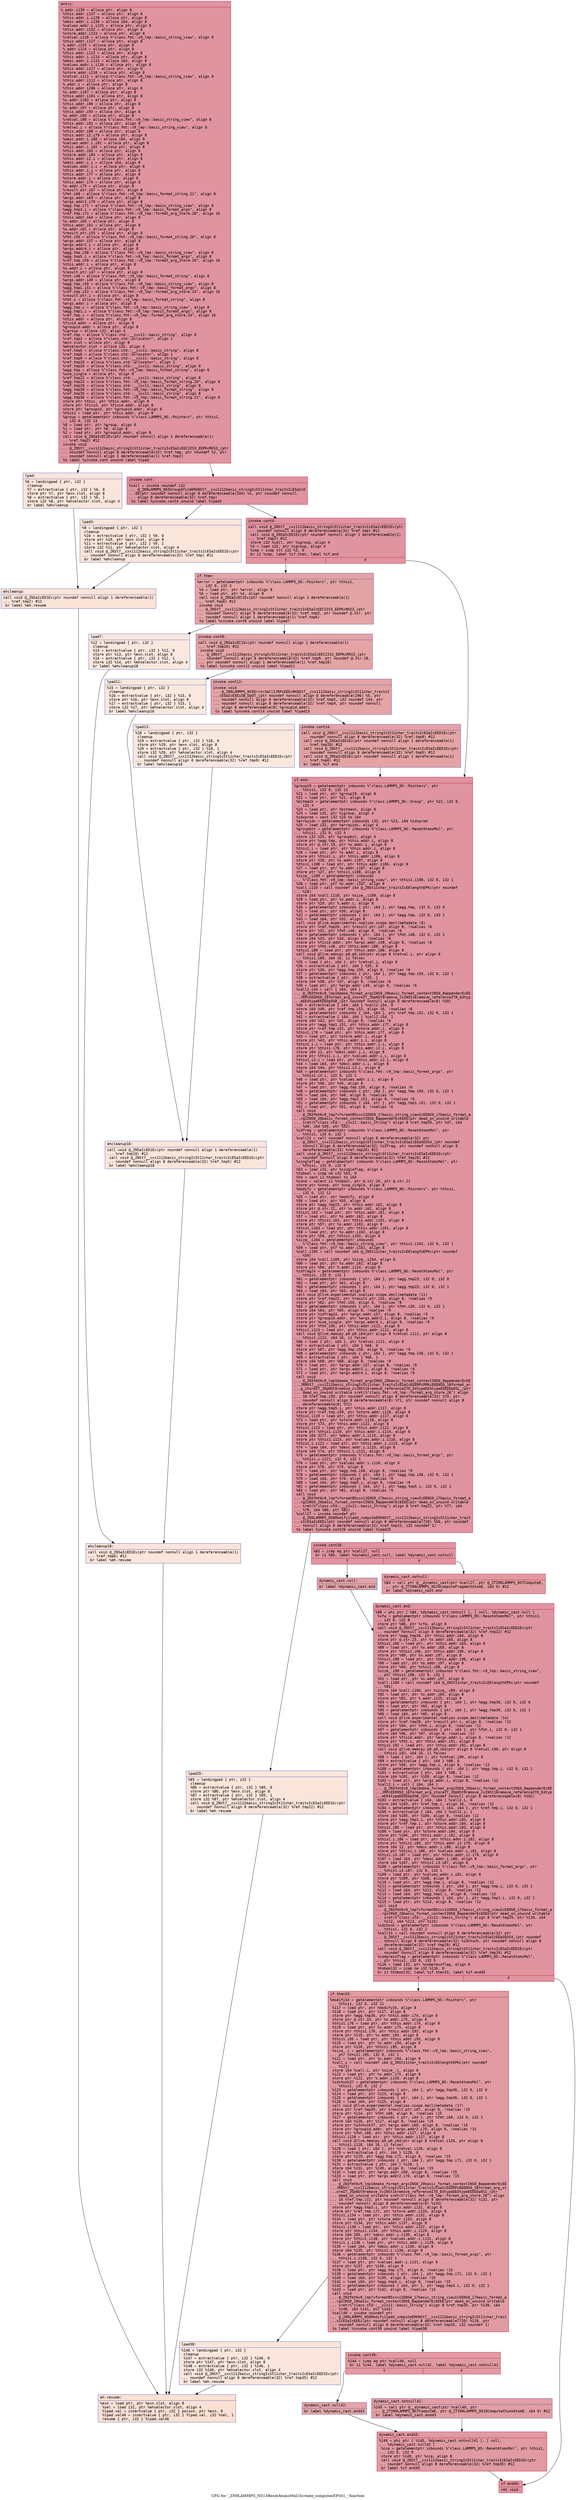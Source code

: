 digraph "CFG for '_ZN9LAMMPS_NS13ResetAtomsMol15create_computesEPcS1_' function" {
	label="CFG for '_ZN9LAMMPS_NS13ResetAtomsMol15create_computesEPcS1_' function";

	Node0x561f352e8d80 [shape=record,color="#b70d28ff", style=filled, fillcolor="#b70d2870" fontname="Courier",label="{entry:\l|  %.addr.i139 = alloca ptr, align 8\l  %this.addr.i137 = alloca ptr, align 8\l  %this.addr.i.i129 = alloca ptr, align 8\l  %desc.addr.i.i130 = alloca i64, align 8\l  %values.addr.i.i131 = alloca ptr, align 8\l  %this.addr.i132 = alloca ptr, align 8\l  %store.addr.i133 = alloca ptr, align 8\l  %retval.i126 = alloca %\"class.fmt::v9_lmp::basic_string_view\", align 8\l  %this.addr.i127 = alloca ptr, align 8\l  %.addr.i125 = alloca ptr, align 8\l  %.addr.i124 = alloca ptr, align 8\l  %this.addr.i122 = alloca ptr, align 8\l  %this.addr.i.i114 = alloca ptr, align 8\l  %desc.addr.i.i115 = alloca i64, align 8\l  %values.addr.i.i116 = alloca ptr, align 8\l  %this.addr.i117 = alloca ptr, align 8\l  %store.addr.i118 = alloca ptr, align 8\l  %retval.i111 = alloca %\"class.fmt::v9_lmp::basic_string_view\", align 8\l  %this.addr.i112 = alloca ptr, align 8\l  %.addr.i = alloca ptr, align 8\l  %this.addr.i106 = alloca ptr, align 8\l  %s.addr.i107 = alloca ptr, align 8\l  %this.addr.i101 = alloca ptr, align 8\l  %s.addr.i102 = alloca ptr, align 8\l  %this.addr.i96 = alloca ptr, align 8\l  %s.addr.i97 = alloca ptr, align 8\l  %this.addr.i93 = alloca ptr, align 8\l  %s.addr.i94 = alloca ptr, align 8\l  %retval.i90 = alloca %\"class.fmt::v9_lmp::basic_string_view\", align 8\l  %this.addr.i91 = alloca ptr, align 8\l  %retval.i = alloca %\"class.fmt::v9_lmp::basic_string_view\", align 8\l  %this.addr.i88 = alloca ptr, align 8\l  %this.addr.i2.i79 = alloca ptr, align 8\l  %desc.addr.i.i80 = alloca i64, align 8\l  %values.addr.i.i81 = alloca ptr, align 8\l  %this.addr.i.i82 = alloca ptr, align 8\l  %this.addr.i83 = alloca ptr, align 8\l  %store.addr.i84 = alloca ptr, align 8\l  %this.addr.i2.i = alloca ptr, align 8\l  %desc.addr.i.i = alloca i64, align 8\l  %values.addr.i.i = alloca ptr, align 8\l  %this.addr.i.i = alloca ptr, align 8\l  %this.addr.i77 = alloca ptr, align 8\l  %store.addr.i = alloca ptr, align 8\l  %this.addr.i74 = alloca ptr, align 8\l  %s.addr.i75 = alloca ptr, align 8\l  %result.ptr.i67 = alloca ptr, align 8\l  %fmt.i68 = alloca %\"class.fmt::v9_lmp::basic_format_string.21\", align 8\l  %args.addr.i69 = alloca ptr, align 8\l  %args.addr2.i70 = alloca ptr, align 8\l  %agg.tmp.i71 = alloca %\"class.fmt::v9_lmp::basic_string_view\", align 8\l  %agg.tmp3.i = alloca %\"class.fmt::v9_lmp::basic_format_args\", align 8\l  %ref.tmp.i72 = alloca %\"class.fmt::v9_lmp::format_arg_store.28\", align 16\l  %this.addr.i64 = alloca ptr, align 8\l  %s.addr.i65 = alloca ptr, align 8\l  %this.addr.i61 = alloca ptr, align 8\l  %s.addr.i62 = alloca ptr, align 8\l  %result.ptr.i55 = alloca ptr, align 8\l  %fmt.i56 = alloca %\"class.fmt::v9_lmp::basic_format_string.20\", align 8\l  %args.addr.i57 = alloca ptr, align 8\l  %args.addr2.i = alloca ptr, align 8\l  %args.addr4.i = alloca ptr, align 8\l  %agg.tmp.i58 = alloca %\"class.fmt::v9_lmp::basic_string_view\", align 8\l  %agg.tmp5.i = alloca %\"class.fmt::v9_lmp::basic_format_args\", align 8\l  %ref.tmp.i59 = alloca %\"class.fmt::v9_lmp::format_arg_store.26\", align 16\l  %this.addr.i = alloca ptr, align 8\l  %s.addr.i = alloca ptr, align 8\l  %result.ptr.i47 = alloca ptr, align 8\l  %fmt.i48 = alloca %\"class.fmt::v9_lmp::basic_format_string\", align 8\l  %args.addr.i49 = alloca ptr, align 8\l  %agg.tmp.i50 = alloca %\"class.fmt::v9_lmp::basic_string_view\", align 8\l  %agg.tmp1.i51 = alloca %\"class.fmt::v9_lmp::basic_format_args\", align 8\l  %ref.tmp.i52 = alloca %\"class.fmt::v9_lmp::format_arg_store.24\", align 16\l  %result.ptr.i = alloca ptr, align 8\l  %fmt.i = alloca %\"class.fmt::v9_lmp::basic_format_string\", align 8\l  %args.addr.i = alloca ptr, align 8\l  %agg.tmp.i = alloca %\"class.fmt::v9_lmp::basic_string_view\", align 8\l  %agg.tmp1.i = alloca %\"class.fmt::v9_lmp::basic_format_args\", align 8\l  %ref.tmp.i = alloca %\"class.fmt::v9_lmp::format_arg_store.24\", align 16\l  %this.addr = alloca ptr, align 8\l  %fixid.addr = alloca ptr, align 8\l  %groupid.addr = alloca ptr, align 8\l  %igroup = alloca i32, align 4\l  %ref.tmp = alloca %\"class.std::__cxx11::basic_string\", align 8\l  %ref.tmp2 = alloca %\"class.std::allocator\", align 1\l  %exn.slot = alloca ptr, align 8\l  %ehselector.slot = alloca i32, align 4\l  %ref.tmp5 = alloca %\"class.std::__cxx11::basic_string\", align 8\l  %ref.tmp6 = alloca %\"class.std::allocator\", align 1\l  %ref.tmp9 = alloca %\"class.std::__cxx11::basic_string\", align 8\l  %ref.tmp10 = alloca %\"class.std::allocator\", align 1\l  %ref.tmp20 = alloca %\"class.std::__cxx11::basic_string\", align 8\l  %agg.tmp = alloca %\"class.fmt::v9_lmp::basic_format_string\", align 8\l  %use_single = alloca ptr, align 8\l  %ref.tmp22 = alloca %\"class.std::__cxx11::basic_string\", align 8\l  %agg.tmp23 = alloca %\"class.fmt::v9_lmp::basic_format_string.20\", align 8\l  %ref.tmp29 = alloca %\"class.std::__cxx11::basic_string\", align 8\l  %agg.tmp30 = alloca %\"class.fmt::v9_lmp::basic_format_string\", align 8\l  %ref.tmp35 = alloca %\"class.std::__cxx11::basic_string\", align 8\l  %agg.tmp36 = alloca %\"class.fmt::v9_lmp::basic_format_string.21\", align 8\l  store ptr %this, ptr %this.addr, align 8\l  store ptr %fixid, ptr %fixid.addr, align 8\l  store ptr %groupid, ptr %groupid.addr, align 8\l  %this1 = load ptr, ptr %this.addr, align 8\l  %group = getelementptr inbounds %\"class.LAMMPS_NS::Pointers\", ptr %this1,\l... i32 0, i32 13\l  %0 = load ptr, ptr %group, align 8\l  %1 = load ptr, ptr %0, align 8\l  %2 = load ptr, ptr %groupid.addr, align 8\l  call void @_ZNSaIcEC1Ev(ptr noundef nonnull align 1 dereferenceable(1)\l... %ref.tmp2) #12\l  invoke void\l... @_ZNSt7__cxx1112basic_stringIcSt11char_traitsIcESaIcEEC2IS3_EEPKcRKS3_(ptr\l... noundef nonnull align 8 dereferenceable(32) %ref.tmp, ptr noundef %2, ptr\l... noundef nonnull align 1 dereferenceable(1) %ref.tmp2)\l          to label %invoke.cont unwind label %lpad\l}"];
	Node0x561f352e8d80 -> Node0x561f352ee4f0[tooltip="entry -> invoke.cont\nProbability 100.00%" ];
	Node0x561f352e8d80 -> Node0x561f352ee570[tooltip="entry -> lpad\nProbability 0.00%" ];
	Node0x561f352ee4f0 [shape=record,color="#b70d28ff", style=filled, fillcolor="#b70d2870" fontname="Courier",label="{invoke.cont:\l|  %call = invoke noundef i32\l... @_ZN9LAMMPS_NS5Group4findERKNSt7__cxx1112basic_stringIcSt11char_traitsIcESaIcE\l...EE(ptr noundef nonnull align 8 dereferenceable(244) %1, ptr noundef nonnull\l... align 8 dereferenceable(32) %ref.tmp)\l          to label %invoke.cont4 unwind label %lpad3\l}"];
	Node0x561f352ee4f0 -> Node0x561f352ee4a0[tooltip="invoke.cont -> invoke.cont4\nProbability 100.00%" ];
	Node0x561f352ee4f0 -> Node0x561f352ee7a0[tooltip="invoke.cont -> lpad3\nProbability 0.00%" ];
	Node0x561f352ee4a0 [shape=record,color="#b70d28ff", style=filled, fillcolor="#b70d2870" fontname="Courier",label="{invoke.cont4:\l|  call void @_ZNSt7__cxx1112basic_stringIcSt11char_traitsIcESaIcEED1Ev(ptr\l... noundef nonnull align 8 dereferenceable(32) %ref.tmp) #12\l  call void @_ZNSaIcED1Ev(ptr noundef nonnull align 1 dereferenceable(1)\l... %ref.tmp2) #12\l  store i32 %call, ptr %igroup, align 4\l  %3 = load i32, ptr %igroup, align 4\l  %cmp = icmp slt i32 %3, 0\l  br i1 %cmp, label %if.then, label %if.end\l|{<s0>T|<s1>F}}"];
	Node0x561f352ee4a0:s0 -> Node0x561f352eee10[tooltip="invoke.cont4 -> if.then\nProbability 37.50%" ];
	Node0x561f352ee4a0:s1 -> Node0x561f352eee80[tooltip="invoke.cont4 -> if.end\nProbability 62.50%" ];
	Node0x561f352eee10 [shape=record,color="#3d50c3ff", style=filled, fillcolor="#c32e3170" fontname="Courier",label="{if.then:\l|  %error = getelementptr inbounds %\"class.LAMMPS_NS::Pointers\", ptr %this1,\l... i32 0, i32 3\l  %4 = load ptr, ptr %error, align 8\l  %5 = load ptr, ptr %4, align 8\l  call void @_ZNSaIcEC1Ev(ptr noundef nonnull align 1 dereferenceable(1)\l... %ref.tmp6) #12\l  invoke void\l... @_ZNSt7__cxx1112basic_stringIcSt11char_traitsIcESaIcEEC2IS3_EEPKcRKS3_(ptr\l... noundef nonnull align 8 dereferenceable(32) %ref.tmp5, ptr noundef @.str, ptr\l... noundef nonnull align 1 dereferenceable(1) %ref.tmp6)\l          to label %invoke.cont8 unwind label %lpad7\l}"];
	Node0x561f352eee10 -> Node0x561f352ef300[tooltip="if.then -> invoke.cont8\nProbability 100.00%" ];
	Node0x561f352eee10 -> Node0x561f352ef350[tooltip="if.then -> lpad7\nProbability 0.00%" ];
	Node0x561f352ef300 [shape=record,color="#3d50c3ff", style=filled, fillcolor="#c32e3170" fontname="Courier",label="{invoke.cont8:\l|  call void @_ZNSaIcEC1Ev(ptr noundef nonnull align 1 dereferenceable(1)\l... %ref.tmp10) #12\l  invoke void\l... @_ZNSt7__cxx1112basic_stringIcSt11char_traitsIcESaIcEEC2IS3_EEPKcRKS3_(ptr\l... noundef nonnull align 8 dereferenceable(32) %ref.tmp9, ptr noundef @.str.18,\l... ptr noundef nonnull align 1 dereferenceable(1) %ref.tmp10)\l          to label %invoke.cont12 unwind label %lpad11\l}"];
	Node0x561f352ef300 -> Node0x561f352ef6d0[tooltip="invoke.cont8 -> invoke.cont12\nProbability 100.00%" ];
	Node0x561f352ef300 -> Node0x561f352ef720[tooltip="invoke.cont8 -> lpad11\nProbability 0.00%" ];
	Node0x561f352ef6d0 [shape=record,color="#3d50c3ff", style=filled, fillcolor="#c32e3170" fontname="Courier",label="{invoke.cont12:\l|  invoke void\l... @_ZN9LAMMPS_NS5Error3allIJRPcEEEvRKNSt7__cxx1112basic_stringIcSt11char_traitsI\l...cESaIcEEEiSB_DpOT_(ptr noundef nonnull align 8 dereferenceable(196) %5, ptr\l... noundef nonnull align 8 dereferenceable(32) %ref.tmp5, i32 noundef 144, ptr\l... noundef nonnull align 8 dereferenceable(32) %ref.tmp9, ptr noundef nonnull\l... align 8 dereferenceable(8) %groupid.addr)\l          to label %invoke.cont14 unwind label %lpad13\l}"];
	Node0x561f352ef6d0 -> Node0x561f352ef680[tooltip="invoke.cont12 -> invoke.cont14\nProbability 100.00%" ];
	Node0x561f352ef6d0 -> Node0x561f352ef9e0[tooltip="invoke.cont12 -> lpad13\nProbability 0.00%" ];
	Node0x561f352ef680 [shape=record,color="#3d50c3ff", style=filled, fillcolor="#c32e3170" fontname="Courier",label="{invoke.cont14:\l|  call void @_ZNSt7__cxx1112basic_stringIcSt11char_traitsIcESaIcEED1Ev(ptr\l... noundef nonnull align 8 dereferenceable(32) %ref.tmp9) #12\l  call void @_ZNSaIcED1Ev(ptr noundef nonnull align 1 dereferenceable(1)\l... %ref.tmp10) #12\l  call void @_ZNSt7__cxx1112basic_stringIcSt11char_traitsIcESaIcEED1Ev(ptr\l... noundef nonnull align 8 dereferenceable(32) %ref.tmp5) #12\l  call void @_ZNSaIcED1Ev(ptr noundef nonnull align 1 dereferenceable(1)\l... %ref.tmp6) #12\l  br label %if.end\l}"];
	Node0x561f352ef680 -> Node0x561f352eee80[tooltip="invoke.cont14 -> if.end\nProbability 100.00%" ];
	Node0x561f352ee570 [shape=record,color="#3d50c3ff", style=filled, fillcolor="#f4c5ad70" fontname="Courier",label="{lpad:\l|  %6 = landingpad \{ ptr, i32 \}\l          cleanup\l  %7 = extractvalue \{ ptr, i32 \} %6, 0\l  store ptr %7, ptr %exn.slot, align 8\l  %8 = extractvalue \{ ptr, i32 \} %6, 1\l  store i32 %8, ptr %ehselector.slot, align 4\l  br label %ehcleanup\l}"];
	Node0x561f352ee570 -> Node0x561f352f0310[tooltip="lpad -> ehcleanup\nProbability 100.00%" ];
	Node0x561f352ee7a0 [shape=record,color="#3d50c3ff", style=filled, fillcolor="#f4c5ad70" fontname="Courier",label="{lpad3:\l|  %9 = landingpad \{ ptr, i32 \}\l          cleanup\l  %10 = extractvalue \{ ptr, i32 \} %9, 0\l  store ptr %10, ptr %exn.slot, align 8\l  %11 = extractvalue \{ ptr, i32 \} %9, 1\l  store i32 %11, ptr %ehselector.slot, align 4\l  call void @_ZNSt7__cxx1112basic_stringIcSt11char_traitsIcESaIcEED1Ev(ptr\l... noundef nonnull align 8 dereferenceable(32) %ref.tmp) #12\l  br label %ehcleanup\l}"];
	Node0x561f352ee7a0 -> Node0x561f352f0310[tooltip="lpad3 -> ehcleanup\nProbability 100.00%" ];
	Node0x561f352f0310 [shape=record,color="#3d50c3ff", style=filled, fillcolor="#f6bfa670" fontname="Courier",label="{ehcleanup:\l|  call void @_ZNSaIcED1Ev(ptr noundef nonnull align 1 dereferenceable(1)\l... %ref.tmp2) #12\l  br label %eh.resume\l}"];
	Node0x561f352f0310 -> Node0x561f352f0850[tooltip="ehcleanup -> eh.resume\nProbability 100.00%" ];
	Node0x561f352ef350 [shape=record,color="#3d50c3ff", style=filled, fillcolor="#f2cab570" fontname="Courier",label="{lpad7:\l|  %12 = landingpad \{ ptr, i32 \}\l          cleanup\l  %13 = extractvalue \{ ptr, i32 \} %12, 0\l  store ptr %13, ptr %exn.slot, align 8\l  %14 = extractvalue \{ ptr, i32 \} %12, 1\l  store i32 %14, ptr %ehselector.slot, align 4\l  br label %ehcleanup18\l}"];
	Node0x561f352ef350 -> Node0x561f352f0ba0[tooltip="lpad7 -> ehcleanup18\nProbability 100.00%" ];
	Node0x561f352ef720 [shape=record,color="#3d50c3ff", style=filled, fillcolor="#f2cab570" fontname="Courier",label="{lpad11:\l|  %15 = landingpad \{ ptr, i32 \}\l          cleanup\l  %16 = extractvalue \{ ptr, i32 \} %15, 0\l  store ptr %16, ptr %exn.slot, align 8\l  %17 = extractvalue \{ ptr, i32 \} %15, 1\l  store i32 %17, ptr %ehselector.slot, align 4\l  br label %ehcleanup16\l}"];
	Node0x561f352ef720 -> Node0x561f352f0f70[tooltip="lpad11 -> ehcleanup16\nProbability 100.00%" ];
	Node0x561f352ef9e0 [shape=record,color="#3d50c3ff", style=filled, fillcolor="#f2cab570" fontname="Courier",label="{lpad13:\l|  %18 = landingpad \{ ptr, i32 \}\l          cleanup\l  %19 = extractvalue \{ ptr, i32 \} %18, 0\l  store ptr %19, ptr %exn.slot, align 8\l  %20 = extractvalue \{ ptr, i32 \} %18, 1\l  store i32 %20, ptr %ehselector.slot, align 4\l  call void @_ZNSt7__cxx1112basic_stringIcSt11char_traitsIcESaIcEED1Ev(ptr\l... noundef nonnull align 8 dereferenceable(32) %ref.tmp9) #12\l  br label %ehcleanup16\l}"];
	Node0x561f352ef9e0 -> Node0x561f352f0f70[tooltip="lpad13 -> ehcleanup16\nProbability 100.00%" ];
	Node0x561f352f0f70 [shape=record,color="#3d50c3ff", style=filled, fillcolor="#f4c5ad70" fontname="Courier",label="{ehcleanup16:\l|  call void @_ZNSaIcED1Ev(ptr noundef nonnull align 1 dereferenceable(1)\l... %ref.tmp10) #12\l  call void @_ZNSt7__cxx1112basic_stringIcSt11char_traitsIcESaIcEED1Ev(ptr\l... noundef nonnull align 8 dereferenceable(32) %ref.tmp5) #12\l  br label %ehcleanup18\l}"];
	Node0x561f352f0f70 -> Node0x561f352f0ba0[tooltip="ehcleanup16 -> ehcleanup18\nProbability 100.00%" ];
	Node0x561f352f0ba0 [shape=record,color="#3d50c3ff", style=filled, fillcolor="#f5c1a970" fontname="Courier",label="{ehcleanup18:\l|  call void @_ZNSaIcED1Ev(ptr noundef nonnull align 1 dereferenceable(1)\l... %ref.tmp6) #12\l  br label %eh.resume\l}"];
	Node0x561f352f0ba0 -> Node0x561f352f0850[tooltip="ehcleanup18 -> eh.resume\nProbability 100.00%" ];
	Node0x561f352eee80 [shape=record,color="#b70d28ff", style=filled, fillcolor="#b70d2870" fontname="Courier",label="{if.end:\l|  %group19 = getelementptr inbounds %\"class.LAMMPS_NS::Pointers\", ptr\l... %this1, i32 0, i32 13\l  %21 = load ptr, ptr %group19, align 8\l  %22 = load ptr, ptr %21, align 8\l  %bitmask = getelementptr inbounds %\"class.LAMMPS_NS::Group\", ptr %22, i32 0,\l... i32 4\l  %23 = load ptr, ptr %bitmask, align 8\l  %24 = load i32, ptr %igroup, align 4\l  %idxprom = sext i32 %24 to i64\l  %arrayidx = getelementptr inbounds i32, ptr %23, i64 %idxprom\l  %25 = load i32, ptr %arrayidx, align 4\l  %groupbit = getelementptr inbounds %\"class.LAMMPS_NS::ResetAtomsMol\", ptr\l... %this1, i32 0, i32 4\l  store i32 %25, ptr %groupbit, align 4\l  store ptr %agg.tmp, ptr %this.addr.i, align 8\l  store ptr @.str.19, ptr %s.addr.i, align 8\l  %this1.i = load ptr, ptr %this.addr.i, align 8\l  %26 = load ptr, ptr %s.addr.i, align 8\l  store ptr %this1.i, ptr %this.addr.i106, align 8\l  store ptr %26, ptr %s.addr.i107, align 8\l  %this1.i108 = load ptr, ptr %this.addr.i106, align 8\l  %27 = load ptr, ptr %s.addr.i107, align 8\l  store ptr %27, ptr %this1.i108, align 8\l  %size_.i109 = getelementptr inbounds\l... %\"class.fmt::v9_lmp::basic_string_view\", ptr %this1.i108, i32 0, i32 1\l  %28 = load ptr, ptr %s.addr.i107, align 8\l  %call.i110 = call noundef i64 @_ZNSt11char_traitsIcE6lengthEPKc(ptr noundef\l... %28)\l  store i64 %call.i110, ptr %size_.i109, align 8\l  %29 = load ptr, ptr %s.addr.i, align 8\l  store ptr %29, ptr %.addr.i, align 8\l  %30 = getelementptr inbounds \{ ptr, i64 \}, ptr %agg.tmp, i32 0, i32 0\l  %31 = load ptr, ptr %30, align 8\l  %32 = getelementptr inbounds \{ ptr, i64 \}, ptr %agg.tmp, i32 0, i32 1\l  %33 = load i64, ptr %32, align 8\l  call void @llvm.experimental.noalias.scope.decl(metadata !8)\l  store ptr %ref.tmp20, ptr %result.ptr.i47, align 8, !noalias !6\l  store ptr %31, ptr %fmt.i48, align 8, !noalias !6\l  %34 = getelementptr inbounds \{ ptr, i64 \}, ptr %fmt.i48, i32 0, i32 1\l  store i64 %33, ptr %34, align 8, !noalias !6\l  store ptr %fixid.addr, ptr %args.addr.i49, align 8, !noalias !6\l  store ptr %fmt.i48, ptr %this.addr.i88, align 8\l  %this1.i89 = load ptr, ptr %this.addr.i88, align 8\l  call void @llvm.memcpy.p0.p0.i64(ptr align 8 %retval.i, ptr align 8\l... %this1.i89, i64 16, i1 false)\l  %35 = load \{ ptr, i64 \}, ptr %retval.i, align 8\l  %36 = extractvalue \{ ptr, i64 \} %35, 0\l  store ptr %36, ptr %agg.tmp.i50, align 8, !noalias !6\l  %37 = getelementptr inbounds \{ ptr, i64 \}, ptr %agg.tmp.i50, i32 0, i32 1\l  %38 = extractvalue \{ ptr, i64 \} %35, 1\l  store i64 %38, ptr %37, align 8, !noalias !6\l  %39 = load ptr, ptr %args.addr.i49, align 8, !noalias !6\l  %call2.i54 = call \{ i64, i64 \}\l... @_ZN3fmt6v9_lmp16make_format_argsINS0_20basic_format_contextINS0_8appenderEcEE\l...JRPcEEENS0_16format_arg_storeIT_JDpNSt9remove_cvINSt16remove_referenceIT0_E4typ\l...eEE4typeEEEEDpOSB_(ptr noundef nonnull align 8 dereferenceable(8) %39)\l  %40 = extractvalue \{ i64, i64 \} %call2.i54, 0\l  store i64 %40, ptr %ref.tmp.i52, align 16, !noalias !6\l  %41 = getelementptr inbounds \{ i64, i64 \}, ptr %ref.tmp.i52, i32 0, i32 1\l  %42 = extractvalue \{ i64, i64 \} %call2.i54, 1\l  store i64 %42, ptr %41, align 8, !noalias !6\l  store ptr %agg.tmp1.i51, ptr %this.addr.i77, align 8\l  store ptr %ref.tmp.i52, ptr %store.addr.i, align 8\l  %this1.i78 = load ptr, ptr %this.addr.i77, align 8\l  %43 = load ptr, ptr %store.addr.i, align 8\l  store ptr %43, ptr %this.addr.i.i, align 8\l  %this1.i.i = load ptr, ptr %this.addr.i.i, align 8\l  store ptr %this1.i78, ptr %this.addr.i2.i, align 8\l  store i64 12, ptr %desc.addr.i.i, align 8\l  store ptr %this1.i.i, ptr %values.addr.i.i, align 8\l  %this1.i3.i = load ptr, ptr %this.addr.i2.i, align 8\l  %44 = load i64, ptr %desc.addr.i.i, align 8\l  store i64 %44, ptr %this1.i3.i, align 8\l  %45 = getelementptr inbounds %\"class.fmt::v9_lmp::basic_format_args\", ptr\l... %this1.i3.i, i32 0, i32 1\l  %46 = load ptr, ptr %values.addr.i.i, align 8\l  store ptr %46, ptr %45, align 8\l  %47 = load ptr, ptr %agg.tmp.i50, align 8, !noalias !6\l  %48 = getelementptr inbounds \{ ptr, i64 \}, ptr %agg.tmp.i50, i32 0, i32 1\l  %49 = load i64, ptr %48, align 8, !noalias !6\l  %50 = load i64, ptr %agg.tmp1.i51, align 8, !noalias !6\l  %51 = getelementptr inbounds \{ i64, ptr \}, ptr %agg.tmp1.i51, i32 0, i32 1\l  %52 = load ptr, ptr %51, align 8, !noalias !6\l  call void\l... @_ZN3fmt6v9_lmp7vformatB5cxx11ENS0_17basic_string_viewIcEENS0_17basic_format_a\l...rgsINS0_20basic_format_contextINS0_8appenderEcEEEE(ptr dead_on_unwind writable\l... sret(%\"class.std::__cxx11::basic_string\") align 8 %ref.tmp20, ptr %47, i64\l... %49, i64 %50, ptr %52)\l  %idfrag = getelementptr inbounds %\"class.LAMMPS_NS::ResetAtomsMol\", ptr\l... %this1, i32 0, i32 1\l  %call21 = call noundef nonnull align 8 dereferenceable(32) ptr\l... @_ZNSt7__cxx1112basic_stringIcSt11char_traitsIcESaIcEEaSEOS4_(ptr noundef\l... nonnull align 8 dereferenceable(32) %idfrag, ptr noundef nonnull align 8\l... dereferenceable(32) %ref.tmp20) #12\l  call void @_ZNSt7__cxx1112basic_stringIcSt11char_traitsIcESaIcEED1Ev(ptr\l... noundef nonnull align 8 dereferenceable(32) %ref.tmp20) #12\l  %singleflag = getelementptr inbounds %\"class.LAMMPS_NS::ResetAtomsMol\", ptr\l... %this1, i32 0, i32 6\l  %53 = load i32, ptr %singleflag, align 4\l  %tobool = icmp ne i32 %53, 0\l  %54 = zext i1 %tobool to i64\l  %cond = select i1 %tobool, ptr @.str.20, ptr @.str.21\l  store ptr %cond, ptr %use_single, align 8\l  %modify = getelementptr inbounds %\"class.LAMMPS_NS::Pointers\", ptr %this1,\l... i32 0, i32 12\l  %55 = load ptr, ptr %modify, align 8\l  %56 = load ptr, ptr %55, align 8\l  store ptr %agg.tmp23, ptr %this.addr.i61, align 8\l  store ptr @.str.22, ptr %s.addr.i62, align 8\l  %this1.i63 = load ptr, ptr %this.addr.i61, align 8\l  %57 = load ptr, ptr %s.addr.i62, align 8\l  store ptr %this1.i63, ptr %this.addr.i101, align 8\l  store ptr %57, ptr %s.addr.i102, align 8\l  %this1.i103 = load ptr, ptr %this.addr.i101, align 8\l  %58 = load ptr, ptr %s.addr.i102, align 8\l  store ptr %58, ptr %this1.i103, align 8\l  %size_.i104 = getelementptr inbounds\l... %\"class.fmt::v9_lmp::basic_string_view\", ptr %this1.i103, i32 0, i32 1\l  %59 = load ptr, ptr %s.addr.i102, align 8\l  %call.i105 = call noundef i64 @_ZNSt11char_traitsIcE6lengthEPKc(ptr noundef\l... %59)\l  store i64 %call.i105, ptr %size_.i104, align 8\l  %60 = load ptr, ptr %s.addr.i62, align 8\l  store ptr %60, ptr %.addr.i124, align 8\l  %idfrag24 = getelementptr inbounds %\"class.LAMMPS_NS::ResetAtomsMol\", ptr\l... %this1, i32 0, i32 1\l  %61 = getelementptr inbounds \{ ptr, i64 \}, ptr %agg.tmp23, i32 0, i32 0\l  %62 = load ptr, ptr %61, align 8\l  %63 = getelementptr inbounds \{ ptr, i64 \}, ptr %agg.tmp23, i32 0, i32 1\l  %64 = load i64, ptr %63, align 8\l  call void @llvm.experimental.noalias.scope.decl(metadata !11)\l  store ptr %ref.tmp22, ptr %result.ptr.i55, align 8, !noalias !9\l  store ptr %62, ptr %fmt.i56, align 8, !noalias !9\l  %65 = getelementptr inbounds \{ ptr, i64 \}, ptr %fmt.i56, i32 0, i32 1\l  store i64 %64, ptr %65, align 8, !noalias !9\l  store ptr %idfrag24, ptr %args.addr.i57, align 8, !noalias !9\l  store ptr %groupid.addr, ptr %args.addr2.i, align 8, !noalias !9\l  store ptr %use_single, ptr %args.addr4.i, align 8, !noalias !9\l  store ptr %fmt.i56, ptr %this.addr.i112, align 8\l  %this1.i113 = load ptr, ptr %this.addr.i112, align 8\l  call void @llvm.memcpy.p0.p0.i64(ptr align 8 %retval.i111, ptr align 8\l... %this1.i113, i64 16, i1 false)\l  %66 = load \{ ptr, i64 \}, ptr %retval.i111, align 8\l  %67 = extractvalue \{ ptr, i64 \} %66, 0\l  store ptr %67, ptr %agg.tmp.i58, align 8, !noalias !9\l  %68 = getelementptr inbounds \{ ptr, i64 \}, ptr %agg.tmp.i58, i32 0, i32 1\l  %69 = extractvalue \{ ptr, i64 \} %66, 1\l  store i64 %69, ptr %68, align 8, !noalias !9\l  %70 = load ptr, ptr %args.addr.i57, align 8, !noalias !9\l  %71 = load ptr, ptr %args.addr2.i, align 8, !noalias !9\l  %72 = load ptr, ptr %args.addr4.i, align 8, !noalias !9\l  call void\l... @_ZN3fmt6v9_lmp16make_format_argsINS0_20basic_format_contextINS0_8appenderEcEE\l...JRNSt7__cxx1112basic_stringIcSt11char_traitsIcESaIcEEERPcRPKcEEENS0_16format_ar\l...g_storeIT_JDpNSt9remove_cvINSt16remove_referenceIT0_E4typeEE4typeEEEEDpOSL_(ptr\l... dead_on_unwind writable sret(%\"class.fmt::v9_lmp::format_arg_store.26\") align\l... 16 %ref.tmp.i59, ptr noundef nonnull align 8 dereferenceable(32) %70, ptr\l... noundef nonnull align 8 dereferenceable(8) %71, ptr noundef nonnull align 8\l... dereferenceable(8) %72)\l  store ptr %agg.tmp5.i, ptr %this.addr.i117, align 8\l  store ptr %ref.tmp.i59, ptr %store.addr.i118, align 8\l  %this1.i119 = load ptr, ptr %this.addr.i117, align 8\l  %73 = load ptr, ptr %store.addr.i118, align 8\l  store ptr %73, ptr %this.addr.i122, align 8\l  %this1.i123 = load ptr, ptr %this.addr.i122, align 8\l  store ptr %this1.i119, ptr %this.addr.i.i114, align 8\l  store i64 3277, ptr %desc.addr.i.i115, align 8\l  store ptr %this1.i123, ptr %values.addr.i.i116, align 8\l  %this1.i.i121 = load ptr, ptr %this.addr.i.i114, align 8\l  %74 = load i64, ptr %desc.addr.i.i115, align 8\l  store i64 %74, ptr %this1.i.i121, align 8\l  %75 = getelementptr inbounds %\"class.fmt::v9_lmp::basic_format_args\", ptr\l... %this1.i.i121, i32 0, i32 1\l  %76 = load ptr, ptr %values.addr.i.i116, align 8\l  store ptr %76, ptr %75, align 8\l  %77 = load ptr, ptr %agg.tmp.i58, align 8, !noalias !9\l  %78 = getelementptr inbounds \{ ptr, i64 \}, ptr %agg.tmp.i58, i32 0, i32 1\l  %79 = load i64, ptr %78, align 8, !noalias !9\l  %80 = load i64, ptr %agg.tmp5.i, align 8, !noalias !9\l  %81 = getelementptr inbounds \{ i64, ptr \}, ptr %agg.tmp5.i, i32 0, i32 1\l  %82 = load ptr, ptr %81, align 8, !noalias !9\l  call void\l... @_ZN3fmt6v9_lmp7vformatB5cxx11ENS0_17basic_string_viewIcEENS0_17basic_format_a\l...rgsINS0_20basic_format_contextINS0_8appenderEcEEEE(ptr dead_on_unwind writable\l... sret(%\"class.std::__cxx11::basic_string\") align 8 %ref.tmp22, ptr %77, i64\l... %79, i64 %80, ptr %82)\l  %call27 = invoke noundef ptr\l... @_ZN9LAMMPS_NS6Modify11add_computeERKNSt7__cxx1112basic_stringIcSt11char_trait\l...sIcESaIcEEEi(ptr noundef nonnull align 8 dereferenceable(720) %56, ptr noundef\l... nonnull align 8 dereferenceable(32) %ref.tmp22, i32 noundef 1)\l          to label %invoke.cont26 unwind label %lpad25\l}"];
	Node0x561f352eee80 -> Node0x561f352fa060[tooltip="if.end -> invoke.cont26\nProbability 100.00%" ];
	Node0x561f352eee80 -> Node0x561f352fa110[tooltip="if.end -> lpad25\nProbability 0.00%" ];
	Node0x561f352fa060 [shape=record,color="#b70d28ff", style=filled, fillcolor="#b70d2870" fontname="Courier",label="{invoke.cont26:\l|  %83 = icmp eq ptr %call27, null\l  br i1 %83, label %dynamic_cast.null, label %dynamic_cast.notnull\l|{<s0>T|<s1>F}}"];
	Node0x561f352fa060:s0 -> Node0x561f352fa4a0[tooltip="invoke.cont26 -> dynamic_cast.null\nProbability 37.50%" ];
	Node0x561f352fa060:s1 -> Node0x561f352fa520[tooltip="invoke.cont26 -> dynamic_cast.notnull\nProbability 62.50%" ];
	Node0x561f352fa520 [shape=record,color="#b70d28ff", style=filled, fillcolor="#bb1b2c70" fontname="Courier",label="{dynamic_cast.notnull:\l|  %84 = call ptr @__dynamic_cast(ptr %call27, ptr @_ZTIN9LAMMPS_NS7ComputeE,\l... ptr @_ZTIN9LAMMPS_NS19ComputeFragmentAtomE, i64 0) #12\l  br label %dynamic_cast.end\l}"];
	Node0x561f352fa520 -> Node0x561f352fa940[tooltip="dynamic_cast.notnull -> dynamic_cast.end\nProbability 100.00%" ];
	Node0x561f352fa110 [shape=record,color="#3d50c3ff", style=filled, fillcolor="#f4c5ad70" fontname="Courier",label="{lpad25:\l|  %85 = landingpad \{ ptr, i32 \}\l          cleanup\l  %86 = extractvalue \{ ptr, i32 \} %85, 0\l  store ptr %86, ptr %exn.slot, align 8\l  %87 = extractvalue \{ ptr, i32 \} %85, 1\l  store i32 %87, ptr %ehselector.slot, align 4\l  call void @_ZNSt7__cxx1112basic_stringIcSt11char_traitsIcESaIcEED1Ev(ptr\l... noundef nonnull align 8 dereferenceable(32) %ref.tmp22) #12\l  br label %eh.resume\l}"];
	Node0x561f352fa110 -> Node0x561f352f0850[tooltip="lpad25 -> eh.resume\nProbability 100.00%" ];
	Node0x561f352fa4a0 [shape=record,color="#3d50c3ff", style=filled, fillcolor="#c32e3170" fontname="Courier",label="{dynamic_cast.null:\l|  br label %dynamic_cast.end\l}"];
	Node0x561f352fa4a0 -> Node0x561f352fa940[tooltip="dynamic_cast.null -> dynamic_cast.end\nProbability 100.00%" ];
	Node0x561f352fa940 [shape=record,color="#b70d28ff", style=filled, fillcolor="#b70d2870" fontname="Courier",label="{dynamic_cast.end:\l|  %88 = phi ptr [ %84, %dynamic_cast.notnull ], [ null, %dynamic_cast.null ]\l  %cfa = getelementptr inbounds %\"class.LAMMPS_NS::ResetAtomsMol\", ptr %this1,\l... i32 0, i32 8\l  store ptr %88, ptr %cfa, align 8\l  call void @_ZNSt7__cxx1112basic_stringIcSt11char_traitsIcESaIcEED1Ev(ptr\l... noundef nonnull align 8 dereferenceable(32) %ref.tmp22) #12\l  store ptr %agg.tmp30, ptr %this.addr.i64, align 8\l  store ptr @.str.23, ptr %s.addr.i65, align 8\l  %this1.i66 = load ptr, ptr %this.addr.i64, align 8\l  %89 = load ptr, ptr %s.addr.i65, align 8\l  store ptr %this1.i66, ptr %this.addr.i96, align 8\l  store ptr %89, ptr %s.addr.i97, align 8\l  %this1.i98 = load ptr, ptr %this.addr.i96, align 8\l  %90 = load ptr, ptr %s.addr.i97, align 8\l  store ptr %90, ptr %this1.i98, align 8\l  %size_.i99 = getelementptr inbounds %\"class.fmt::v9_lmp::basic_string_view\",\l... ptr %this1.i98, i32 0, i32 1\l  %91 = load ptr, ptr %s.addr.i97, align 8\l  %call.i100 = call noundef i64 @_ZNSt11char_traitsIcE6lengthEPKc(ptr noundef\l... %91)\l  store i64 %call.i100, ptr %size_.i99, align 8\l  %92 = load ptr, ptr %s.addr.i65, align 8\l  store ptr %92, ptr %.addr.i125, align 8\l  %93 = getelementptr inbounds \{ ptr, i64 \}, ptr %agg.tmp30, i32 0, i32 0\l  %94 = load ptr, ptr %93, align 8\l  %95 = getelementptr inbounds \{ ptr, i64 \}, ptr %agg.tmp30, i32 0, i32 1\l  %96 = load i64, ptr %95, align 8\l  call void @llvm.experimental.noalias.scope.decl(metadata !14)\l  store ptr %ref.tmp29, ptr %result.ptr.i, align 8, !noalias !12\l  store ptr %94, ptr %fmt.i, align 8, !noalias !12\l  %97 = getelementptr inbounds \{ ptr, i64 \}, ptr %fmt.i, i32 0, i32 1\l  store i64 %96, ptr %97, align 8, !noalias !12\l  store ptr %fixid.addr, ptr %args.addr.i, align 8, !noalias !12\l  store ptr %fmt.i, ptr %this.addr.i91, align 8\l  %this1.i92 = load ptr, ptr %this.addr.i91, align 8\l  call void @llvm.memcpy.p0.p0.i64(ptr align 8 %retval.i90, ptr align 8\l... %this1.i92, i64 16, i1 false)\l  %98 = load \{ ptr, i64 \}, ptr %retval.i90, align 8\l  %99 = extractvalue \{ ptr, i64 \} %98, 0\l  store ptr %99, ptr %agg.tmp.i, align 8, !noalias !12\l  %100 = getelementptr inbounds \{ ptr, i64 \}, ptr %agg.tmp.i, i32 0, i32 1\l  %101 = extractvalue \{ ptr, i64 \} %98, 1\l  store i64 %101, ptr %100, align 8, !noalias !12\l  %102 = load ptr, ptr %args.addr.i, align 8, !noalias !12\l  %call2.i = call \{ i64, i64 \}\l... @_ZN3fmt6v9_lmp16make_format_argsINS0_20basic_format_contextINS0_8appenderEcEE\l...JRPcEEENS0_16format_arg_storeIT_JDpNSt9remove_cvINSt16remove_referenceIT0_E4typ\l...eEE4typeEEEEDpOSB_(ptr noundef nonnull align 8 dereferenceable(8) %102)\l  %103 = extractvalue \{ i64, i64 \} %call2.i, 0\l  store i64 %103, ptr %ref.tmp.i, align 16, !noalias !12\l  %104 = getelementptr inbounds \{ i64, i64 \}, ptr %ref.tmp.i, i32 0, i32 1\l  %105 = extractvalue \{ i64, i64 \} %call2.i, 1\l  store i64 %105, ptr %104, align 8, !noalias !12\l  store ptr %agg.tmp1.i, ptr %this.addr.i83, align 8\l  store ptr %ref.tmp.i, ptr %store.addr.i84, align 8\l  %this1.i85 = load ptr, ptr %this.addr.i83, align 8\l  %106 = load ptr, ptr %store.addr.i84, align 8\l  store ptr %106, ptr %this.addr.i.i82, align 8\l  %this1.i.i86 = load ptr, ptr %this.addr.i.i82, align 8\l  store ptr %this1.i85, ptr %this.addr.i2.i79, align 8\l  store i64 12, ptr %desc.addr.i.i80, align 8\l  store ptr %this1.i.i86, ptr %values.addr.i.i81, align 8\l  %this1.i3.i87 = load ptr, ptr %this.addr.i2.i79, align 8\l  %107 = load i64, ptr %desc.addr.i.i80, align 8\l  store i64 %107, ptr %this1.i3.i87, align 8\l  %108 = getelementptr inbounds %\"class.fmt::v9_lmp::basic_format_args\", ptr\l... %this1.i3.i87, i32 0, i32 1\l  %109 = load ptr, ptr %values.addr.i.i81, align 8\l  store ptr %109, ptr %108, align 8\l  %110 = load ptr, ptr %agg.tmp.i, align 8, !noalias !12\l  %111 = getelementptr inbounds \{ ptr, i64 \}, ptr %agg.tmp.i, i32 0, i32 1\l  %112 = load i64, ptr %111, align 8, !noalias !12\l  %113 = load i64, ptr %agg.tmp1.i, align 8, !noalias !12\l  %114 = getelementptr inbounds \{ i64, ptr \}, ptr %agg.tmp1.i, i32 0, i32 1\l  %115 = load ptr, ptr %114, align 8, !noalias !12\l  call void\l... @_ZN3fmt6v9_lmp7vformatB5cxx11ENS0_17basic_string_viewIcEENS0_17basic_format_a\l...rgsINS0_20basic_format_contextINS0_8appenderEcEEEE(ptr dead_on_unwind writable\l... sret(%\"class.std::__cxx11::basic_string\") align 8 %ref.tmp29, ptr %110, i64\l... %112, i64 %113, ptr %115)\l  %idchunk = getelementptr inbounds %\"class.LAMMPS_NS::ResetAtomsMol\", ptr\l... %this1, i32 0, i32 2\l  %call31 = call noundef nonnull align 8 dereferenceable(32) ptr\l... @_ZNSt7__cxx1112basic_stringIcSt11char_traitsIcESaIcEEaSEOS4_(ptr noundef\l... nonnull align 8 dereferenceable(32) %idchunk, ptr noundef nonnull align 8\l... dereferenceable(32) %ref.tmp29) #12\l  call void @_ZNSt7__cxx1112basic_stringIcSt11char_traitsIcESaIcEED1Ev(ptr\l... noundef nonnull align 8 dereferenceable(32) %ref.tmp29) #12\l  %compressflag = getelementptr inbounds %\"class.LAMMPS_NS::ResetAtomsMol\",\l... ptr %this1, i32 0, i32 5\l  %116 = load i32, ptr %compressflag, align 8\l  %tobool32 = icmp ne i32 %116, 0\l  br i1 %tobool32, label %if.then33, label %if.end45\l|{<s0>T|<s1>F}}"];
	Node0x561f352fa940:s0 -> Node0x561f352febd0[tooltip="dynamic_cast.end -> if.then33\nProbability 62.50%" ];
	Node0x561f352fa940:s1 -> Node0x561f352ff050[tooltip="dynamic_cast.end -> if.end45\nProbability 37.50%" ];
	Node0x561f352febd0 [shape=record,color="#b70d28ff", style=filled, fillcolor="#bb1b2c70" fontname="Courier",label="{if.then33:\l|  %modify34 = getelementptr inbounds %\"class.LAMMPS_NS::Pointers\", ptr\l... %this1, i32 0, i32 12\l  %117 = load ptr, ptr %modify34, align 8\l  %118 = load ptr, ptr %117, align 8\l  store ptr %agg.tmp36, ptr %this.addr.i74, align 8\l  store ptr @.str.24, ptr %s.addr.i75, align 8\l  %this1.i76 = load ptr, ptr %this.addr.i74, align 8\l  %119 = load ptr, ptr %s.addr.i75, align 8\l  store ptr %this1.i76, ptr %this.addr.i93, align 8\l  store ptr %119, ptr %s.addr.i94, align 8\l  %this1.i95 = load ptr, ptr %this.addr.i93, align 8\l  %120 = load ptr, ptr %s.addr.i94, align 8\l  store ptr %120, ptr %this1.i95, align 8\l  %size_.i = getelementptr inbounds %\"class.fmt::v9_lmp::basic_string_view\",\l... ptr %this1.i95, i32 0, i32 1\l  %121 = load ptr, ptr %s.addr.i94, align 8\l  %call.i = call noundef i64 @_ZNSt11char_traitsIcE6lengthEPKc(ptr noundef\l... %121)\l  store i64 %call.i, ptr %size_.i, align 8\l  %122 = load ptr, ptr %s.addr.i75, align 8\l  store ptr %122, ptr %.addr.i139, align 8\l  %idchunk37 = getelementptr inbounds %\"class.LAMMPS_NS::ResetAtomsMol\", ptr\l... %this1, i32 0, i32 2\l  %123 = getelementptr inbounds \{ ptr, i64 \}, ptr %agg.tmp36, i32 0, i32 0\l  %124 = load ptr, ptr %123, align 8\l  %125 = getelementptr inbounds \{ ptr, i64 \}, ptr %agg.tmp36, i32 0, i32 1\l  %126 = load i64, ptr %125, align 8\l  call void @llvm.experimental.noalias.scope.decl(metadata !17)\l  store ptr %ref.tmp35, ptr %result.ptr.i67, align 8, !noalias !15\l  store ptr %124, ptr %fmt.i68, align 8, !noalias !15\l  %127 = getelementptr inbounds \{ ptr, i64 \}, ptr %fmt.i68, i32 0, i32 1\l  store i64 %126, ptr %127, align 8, !noalias !15\l  store ptr %idchunk37, ptr %args.addr.i69, align 8, !noalias !15\l  store ptr %groupid.addr, ptr %args.addr2.i70, align 8, !noalias !15\l  store ptr %fmt.i68, ptr %this.addr.i127, align 8\l  %this1.i128 = load ptr, ptr %this.addr.i127, align 8\l  call void @llvm.memcpy.p0.p0.i64(ptr align 8 %retval.i126, ptr align 8\l... %this1.i128, i64 16, i1 false)\l  %128 = load \{ ptr, i64 \}, ptr %retval.i126, align 8\l  %129 = extractvalue \{ ptr, i64 \} %128, 0\l  store ptr %129, ptr %agg.tmp.i71, align 8, !noalias !15\l  %130 = getelementptr inbounds \{ ptr, i64 \}, ptr %agg.tmp.i71, i32 0, i32 1\l  %131 = extractvalue \{ ptr, i64 \} %128, 1\l  store i64 %131, ptr %130, align 8, !noalias !15\l  %132 = load ptr, ptr %args.addr.i69, align 8, !noalias !15\l  %133 = load ptr, ptr %args.addr2.i70, align 8, !noalias !15\l  call void\l... @_ZN3fmt6v9_lmp16make_format_argsINS0_20basic_format_contextINS0_8appenderEcEE\l...JRNSt7__cxx1112basic_stringIcSt11char_traitsIcESaIcEEERPcEEENS0_16format_arg_st\l...oreIT_JDpNSt9remove_cvINSt16remove_referenceIT0_E4typeEE4typeEEEEDpOSI_(ptr\l... dead_on_unwind writable sret(%\"class.fmt::v9_lmp::format_arg_store.28\") align\l... 16 %ref.tmp.i72, ptr noundef nonnull align 8 dereferenceable(32) %132, ptr\l... noundef nonnull align 8 dereferenceable(8) %133)\l  store ptr %agg.tmp3.i, ptr %this.addr.i132, align 8\l  store ptr %ref.tmp.i72, ptr %store.addr.i133, align 8\l  %this1.i134 = load ptr, ptr %this.addr.i132, align 8\l  %134 = load ptr, ptr %store.addr.i133, align 8\l  store ptr %134, ptr %this.addr.i137, align 8\l  %this1.i138 = load ptr, ptr %this.addr.i137, align 8\l  store ptr %this1.i134, ptr %this.addr.i.i129, align 8\l  store i64 205, ptr %desc.addr.i.i130, align 8\l  store ptr %this1.i138, ptr %values.addr.i.i131, align 8\l  %this1.i.i136 = load ptr, ptr %this.addr.i.i129, align 8\l  %135 = load i64, ptr %desc.addr.i.i130, align 8\l  store i64 %135, ptr %this1.i.i136, align 8\l  %136 = getelementptr inbounds %\"class.fmt::v9_lmp::basic_format_args\", ptr\l... %this1.i.i136, i32 0, i32 1\l  %137 = load ptr, ptr %values.addr.i.i131, align 8\l  store ptr %137, ptr %136, align 8\l  %138 = load ptr, ptr %agg.tmp.i71, align 8, !noalias !15\l  %139 = getelementptr inbounds \{ ptr, i64 \}, ptr %agg.tmp.i71, i32 0, i32 1\l  %140 = load i64, ptr %139, align 8, !noalias !15\l  %141 = load i64, ptr %agg.tmp3.i, align 8, !noalias !15\l  %142 = getelementptr inbounds \{ i64, ptr \}, ptr %agg.tmp3.i, i32 0, i32 1\l  %143 = load ptr, ptr %142, align 8, !noalias !15\l  call void\l... @_ZN3fmt6v9_lmp7vformatB5cxx11ENS0_17basic_string_viewIcEENS0_17basic_format_a\l...rgsINS0_20basic_format_contextINS0_8appenderEcEEEE(ptr dead_on_unwind writable\l... sret(%\"class.std::__cxx11::basic_string\") align 8 %ref.tmp35, ptr %138, i64\l... %140, i64 %141, ptr %143)\l  %call40 = invoke noundef ptr\l... @_ZN9LAMMPS_NS6Modify11add_computeERKNSt7__cxx1112basic_stringIcSt11char_trait\l...sIcESaIcEEEi(ptr noundef nonnull align 8 dereferenceable(720) %118, ptr\l... noundef nonnull align 8 dereferenceable(32) %ref.tmp35, i32 noundef 1)\l          to label %invoke.cont39 unwind label %lpad38\l}"];
	Node0x561f352febd0 -> Node0x561f35303070[tooltip="if.then33 -> invoke.cont39\nProbability 100.00%" ];
	Node0x561f352febd0 -> Node0x561f35303120[tooltip="if.then33 -> lpad38\nProbability 0.00%" ];
	Node0x561f35303070 [shape=record,color="#b70d28ff", style=filled, fillcolor="#bb1b2c70" fontname="Courier",label="{invoke.cont39:\l|  %144 = icmp eq ptr %call40, null\l  br i1 %144, label %dynamic_cast.null42, label %dynamic_cast.notnull41\l|{<s0>T|<s1>F}}"];
	Node0x561f35303070:s0 -> Node0x561f353033b0[tooltip="invoke.cont39 -> dynamic_cast.null42\nProbability 37.50%" ];
	Node0x561f35303070:s1 -> Node0x561f35303430[tooltip="invoke.cont39 -> dynamic_cast.notnull41\nProbability 62.50%" ];
	Node0x561f35303430 [shape=record,color="#3d50c3ff", style=filled, fillcolor="#be242e70" fontname="Courier",label="{dynamic_cast.notnull41:\l|  %145 = call ptr @__dynamic_cast(ptr %call40, ptr\l... @_ZTIN9LAMMPS_NS7ComputeE, ptr @_ZTIN9LAMMPS_NS16ComputeChunkAtomE, i64 0) #12\l  br label %dynamic_cast.end43\l}"];
	Node0x561f35303430 -> Node0x561f353037b0[tooltip="dynamic_cast.notnull41 -> dynamic_cast.end43\nProbability 100.00%" ];
	Node0x561f35303120 [shape=record,color="#3d50c3ff", style=filled, fillcolor="#f3c7b170" fontname="Courier",label="{lpad38:\l|  %146 = landingpad \{ ptr, i32 \}\l          cleanup\l  %147 = extractvalue \{ ptr, i32 \} %146, 0\l  store ptr %147, ptr %exn.slot, align 8\l  %148 = extractvalue \{ ptr, i32 \} %146, 1\l  store i32 %148, ptr %ehselector.slot, align 4\l  call void @_ZNSt7__cxx1112basic_stringIcSt11char_traitsIcESaIcEED1Ev(ptr\l... noundef nonnull align 8 dereferenceable(32) %ref.tmp35) #12\l  br label %eh.resume\l}"];
	Node0x561f35303120 -> Node0x561f352f0850[tooltip="lpad38 -> eh.resume\nProbability 100.00%" ];
	Node0x561f353033b0 [shape=record,color="#3d50c3ff", style=filled, fillcolor="#c5333470" fontname="Courier",label="{dynamic_cast.null42:\l|  br label %dynamic_cast.end43\l}"];
	Node0x561f353033b0 -> Node0x561f353037b0[tooltip="dynamic_cast.null42 -> dynamic_cast.end43\nProbability 100.00%" ];
	Node0x561f353037b0 [shape=record,color="#b70d28ff", style=filled, fillcolor="#bb1b2c70" fontname="Courier",label="{dynamic_cast.end43:\l|  %149 = phi ptr [ %145, %dynamic_cast.notnull41 ], [ null,\l... %dynamic_cast.null42 ]\l  %cca = getelementptr inbounds %\"class.LAMMPS_NS::ResetAtomsMol\", ptr %this1,\l... i32 0, i32 9\l  store ptr %149, ptr %cca, align 8\l  call void @_ZNSt7__cxx1112basic_stringIcSt11char_traitsIcESaIcEED1Ev(ptr\l... noundef nonnull align 8 dereferenceable(32) %ref.tmp35) #12\l  br label %if.end45\l}"];
	Node0x561f353037b0 -> Node0x561f352ff050[tooltip="dynamic_cast.end43 -> if.end45\nProbability 100.00%" ];
	Node0x561f352ff050 [shape=record,color="#b70d28ff", style=filled, fillcolor="#b70d2870" fontname="Courier",label="{if.end45:\l|  ret void\l}"];
	Node0x561f352f0850 [shape=record,color="#3d50c3ff", style=filled, fillcolor="#f7b99e70" fontname="Courier",label="{eh.resume:\l|  %exn = load ptr, ptr %exn.slot, align 8\l  %sel = load i32, ptr %ehselector.slot, align 4\l  %lpad.val = insertvalue \{ ptr, i32 \} poison, ptr %exn, 0\l  %lpad.val46 = insertvalue \{ ptr, i32 \} %lpad.val, i32 %sel, 1\l  resume \{ ptr, i32 \} %lpad.val46\l}"];
}
